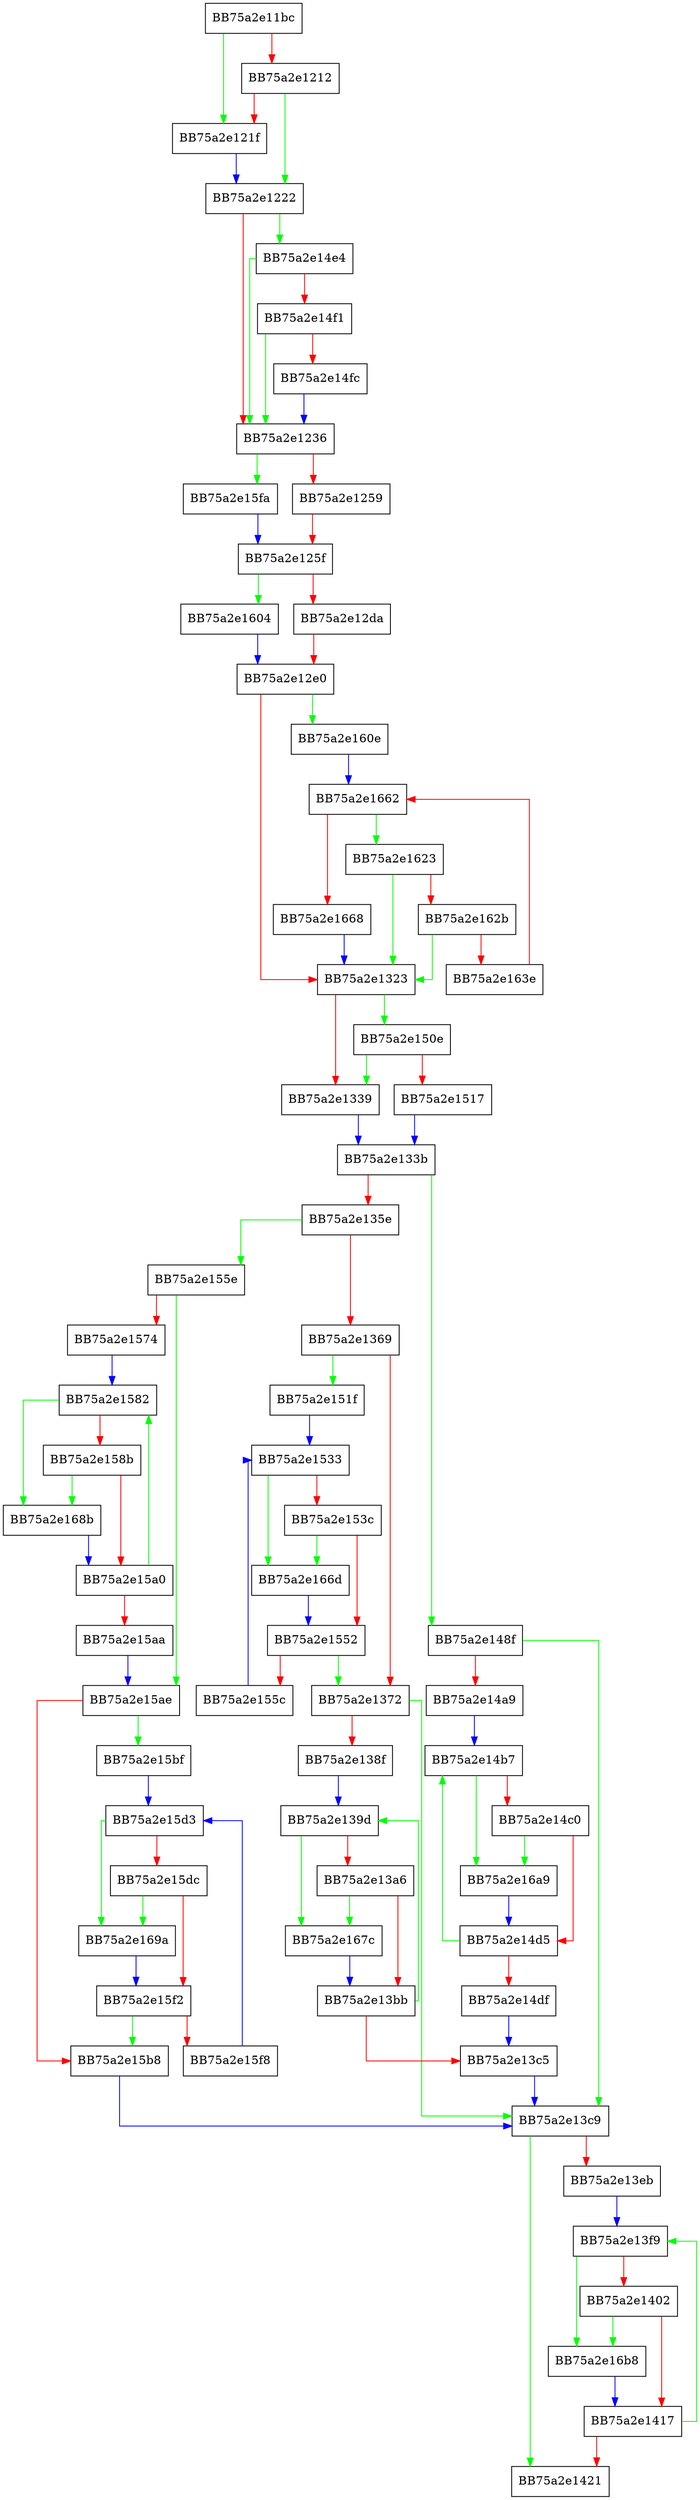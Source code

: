 digraph _Iput {
  node [shape="box"];
  graph [splines=ortho];
  BB75a2e11bc -> BB75a2e121f [color="green"];
  BB75a2e11bc -> BB75a2e1212 [color="red"];
  BB75a2e1212 -> BB75a2e1222 [color="green"];
  BB75a2e1212 -> BB75a2e121f [color="red"];
  BB75a2e121f -> BB75a2e1222 [color="blue"];
  BB75a2e1222 -> BB75a2e14e4 [color="green"];
  BB75a2e1222 -> BB75a2e1236 [color="red"];
  BB75a2e1236 -> BB75a2e15fa [color="green"];
  BB75a2e1236 -> BB75a2e1259 [color="red"];
  BB75a2e1259 -> BB75a2e125f [color="red"];
  BB75a2e125f -> BB75a2e1604 [color="green"];
  BB75a2e125f -> BB75a2e12da [color="red"];
  BB75a2e12da -> BB75a2e12e0 [color="red"];
  BB75a2e12e0 -> BB75a2e160e [color="green"];
  BB75a2e12e0 -> BB75a2e1323 [color="red"];
  BB75a2e1323 -> BB75a2e150e [color="green"];
  BB75a2e1323 -> BB75a2e1339 [color="red"];
  BB75a2e1339 -> BB75a2e133b [color="blue"];
  BB75a2e133b -> BB75a2e148f [color="green"];
  BB75a2e133b -> BB75a2e135e [color="red"];
  BB75a2e135e -> BB75a2e155e [color="green"];
  BB75a2e135e -> BB75a2e1369 [color="red"];
  BB75a2e1369 -> BB75a2e151f [color="green"];
  BB75a2e1369 -> BB75a2e1372 [color="red"];
  BB75a2e1372 -> BB75a2e13c9 [color="green"];
  BB75a2e1372 -> BB75a2e138f [color="red"];
  BB75a2e138f -> BB75a2e139d [color="blue"];
  BB75a2e139d -> BB75a2e167c [color="green"];
  BB75a2e139d -> BB75a2e13a6 [color="red"];
  BB75a2e13a6 -> BB75a2e167c [color="green"];
  BB75a2e13a6 -> BB75a2e13bb [color="red"];
  BB75a2e13bb -> BB75a2e139d [color="green"];
  BB75a2e13bb -> BB75a2e13c5 [color="red"];
  BB75a2e13c5 -> BB75a2e13c9 [color="blue"];
  BB75a2e13c9 -> BB75a2e1421 [color="green"];
  BB75a2e13c9 -> BB75a2e13eb [color="red"];
  BB75a2e13eb -> BB75a2e13f9 [color="blue"];
  BB75a2e13f9 -> BB75a2e16b8 [color="green"];
  BB75a2e13f9 -> BB75a2e1402 [color="red"];
  BB75a2e1402 -> BB75a2e16b8 [color="green"];
  BB75a2e1402 -> BB75a2e1417 [color="red"];
  BB75a2e1417 -> BB75a2e13f9 [color="green"];
  BB75a2e1417 -> BB75a2e1421 [color="red"];
  BB75a2e148f -> BB75a2e13c9 [color="green"];
  BB75a2e148f -> BB75a2e14a9 [color="red"];
  BB75a2e14a9 -> BB75a2e14b7 [color="blue"];
  BB75a2e14b7 -> BB75a2e16a9 [color="green"];
  BB75a2e14b7 -> BB75a2e14c0 [color="red"];
  BB75a2e14c0 -> BB75a2e16a9 [color="green"];
  BB75a2e14c0 -> BB75a2e14d5 [color="red"];
  BB75a2e14d5 -> BB75a2e14b7 [color="green"];
  BB75a2e14d5 -> BB75a2e14df [color="red"];
  BB75a2e14df -> BB75a2e13c5 [color="blue"];
  BB75a2e14e4 -> BB75a2e1236 [color="green"];
  BB75a2e14e4 -> BB75a2e14f1 [color="red"];
  BB75a2e14f1 -> BB75a2e1236 [color="green"];
  BB75a2e14f1 -> BB75a2e14fc [color="red"];
  BB75a2e14fc -> BB75a2e1236 [color="blue"];
  BB75a2e150e -> BB75a2e1339 [color="green"];
  BB75a2e150e -> BB75a2e1517 [color="red"];
  BB75a2e1517 -> BB75a2e133b [color="blue"];
  BB75a2e151f -> BB75a2e1533 [color="blue"];
  BB75a2e1533 -> BB75a2e166d [color="green"];
  BB75a2e1533 -> BB75a2e153c [color="red"];
  BB75a2e153c -> BB75a2e166d [color="green"];
  BB75a2e153c -> BB75a2e1552 [color="red"];
  BB75a2e1552 -> BB75a2e1372 [color="green"];
  BB75a2e1552 -> BB75a2e155c [color="red"];
  BB75a2e155c -> BB75a2e1533 [color="blue"];
  BB75a2e155e -> BB75a2e15ae [color="green"];
  BB75a2e155e -> BB75a2e1574 [color="red"];
  BB75a2e1574 -> BB75a2e1582 [color="blue"];
  BB75a2e1582 -> BB75a2e168b [color="green"];
  BB75a2e1582 -> BB75a2e158b [color="red"];
  BB75a2e158b -> BB75a2e168b [color="green"];
  BB75a2e158b -> BB75a2e15a0 [color="red"];
  BB75a2e15a0 -> BB75a2e1582 [color="green"];
  BB75a2e15a0 -> BB75a2e15aa [color="red"];
  BB75a2e15aa -> BB75a2e15ae [color="blue"];
  BB75a2e15ae -> BB75a2e15bf [color="green"];
  BB75a2e15ae -> BB75a2e15b8 [color="red"];
  BB75a2e15b8 -> BB75a2e13c9 [color="blue"];
  BB75a2e15bf -> BB75a2e15d3 [color="blue"];
  BB75a2e15d3 -> BB75a2e169a [color="green"];
  BB75a2e15d3 -> BB75a2e15dc [color="red"];
  BB75a2e15dc -> BB75a2e169a [color="green"];
  BB75a2e15dc -> BB75a2e15f2 [color="red"];
  BB75a2e15f2 -> BB75a2e15b8 [color="green"];
  BB75a2e15f2 -> BB75a2e15f8 [color="red"];
  BB75a2e15f8 -> BB75a2e15d3 [color="blue"];
  BB75a2e15fa -> BB75a2e125f [color="blue"];
  BB75a2e1604 -> BB75a2e12e0 [color="blue"];
  BB75a2e160e -> BB75a2e1662 [color="blue"];
  BB75a2e1623 -> BB75a2e1323 [color="green"];
  BB75a2e1623 -> BB75a2e162b [color="red"];
  BB75a2e162b -> BB75a2e1323 [color="green"];
  BB75a2e162b -> BB75a2e163e [color="red"];
  BB75a2e163e -> BB75a2e1662 [color="red"];
  BB75a2e1662 -> BB75a2e1623 [color="green"];
  BB75a2e1662 -> BB75a2e1668 [color="red"];
  BB75a2e1668 -> BB75a2e1323 [color="blue"];
  BB75a2e166d -> BB75a2e1552 [color="blue"];
  BB75a2e167c -> BB75a2e13bb [color="blue"];
  BB75a2e168b -> BB75a2e15a0 [color="blue"];
  BB75a2e169a -> BB75a2e15f2 [color="blue"];
  BB75a2e16a9 -> BB75a2e14d5 [color="blue"];
  BB75a2e16b8 -> BB75a2e1417 [color="blue"];
}